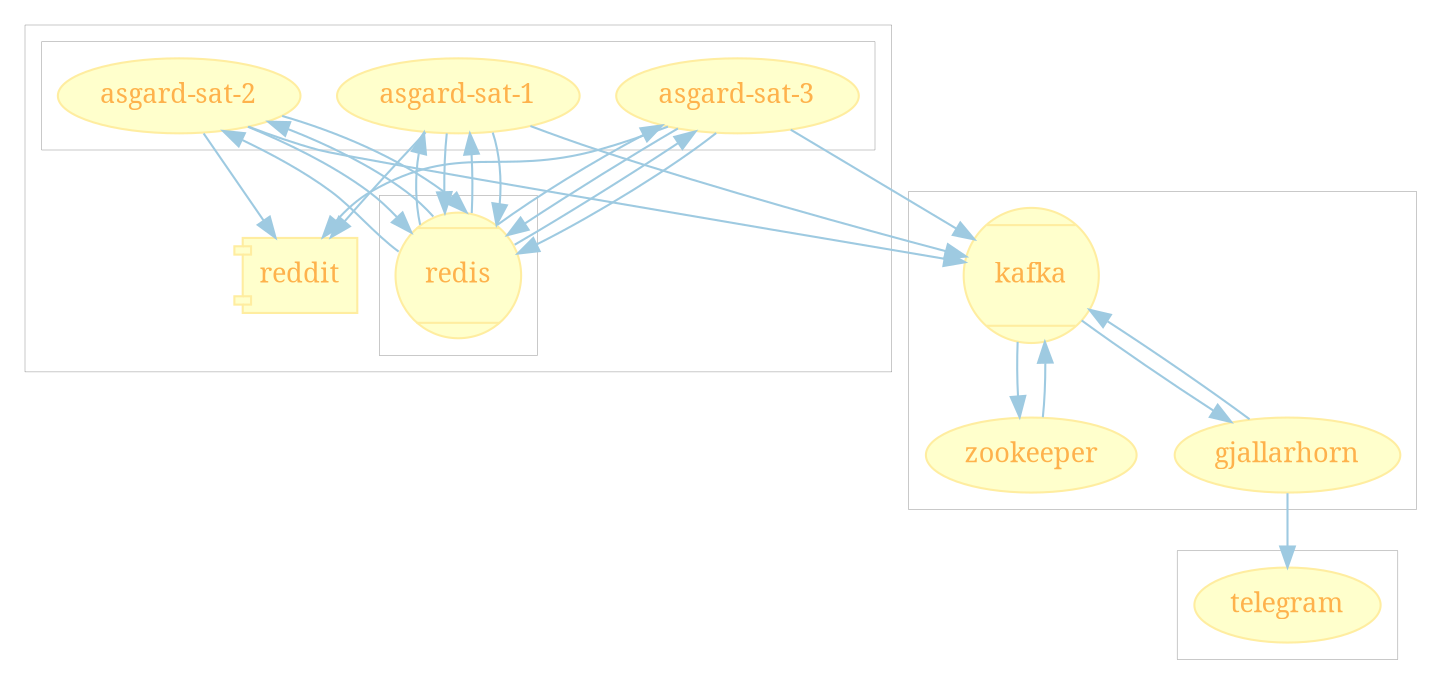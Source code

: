 digraph G {
    fontname="sans-serif";
    penwidth="0.1";
    edge [comment="Wildcard edge", 
          fontname="sans-serif", 
          fontsize=10, 
          colorscheme="blues3", 
          color=2, 
          fontcolor=3];
    node [fontname="serif", 
          fontsize=13, 
          fillcolor="1", 
          colorscheme="ylorrd8", 
          color="2", 
          fontcolor="4", 
          style="filled"];
    subgraph "cluster_sattelites" {
        edge [comment="sattelites"];
        node [comment="sattelites"];
        "reddit" [shape="component"];
        "asgard-sat-1" -> "reddit";
        "asgard-sat-2" -> "reddit";
        "asgard-sat-3" -> "reddit";
        subgraph "cluster_sats" {
            edge [comment="sats"];
            node [comment="sats"];
            "asgard-sat-1";
            "asgard-sat-2";
            "asgard-sat-3";
        }

        subgraph "cluster_redis" {
            edge [comment="hermes"];
            node [comment="hermes"];
            "redis" [shape="Mcircle"];
            "redis" -> "asgard-sat-1";
            "redis" -> "asgard-sat-2";
            "redis" -> "asgard-sat-3";
            "asgard-sat-1" -> "redis";
            "asgard-sat-2" -> "redis";
            "asgard-sat-3" -> "redis";
        }

    }

    subgraph "cluster_hermes" {
        edge [comment="hermes"];
        node [comment="hermes"];
        "kafka" [shape="Mcircle"];
        "zookeeper";
        "kafka" -> "zookeeper";
        "zookeeper" -> "kafka";
        "gjallarhorn" -> "kafka";
        "kafka" -> "gjallarhorn";
        "asgard-sat-1" -> "kafka";
        "asgard-sat-2" -> "kafka";
        "asgard-sat-3" -> "kafka";
        "redis" -> "asgard-sat-1";
        "redis" -> "asgard-sat-2";
        "redis" -> "asgard-sat-3";
        "asgard-sat-1" -> "redis";
        "asgard-sat-2" -> "redis";
        "asgard-sat-3" -> "redis";
    }

    subgraph "cluster_telegram" {
        edge [comment="telegram"];
        node [comment="telegram"];
        "telegram";
        "gjallarhorn" -> "telegram";
    }

}
